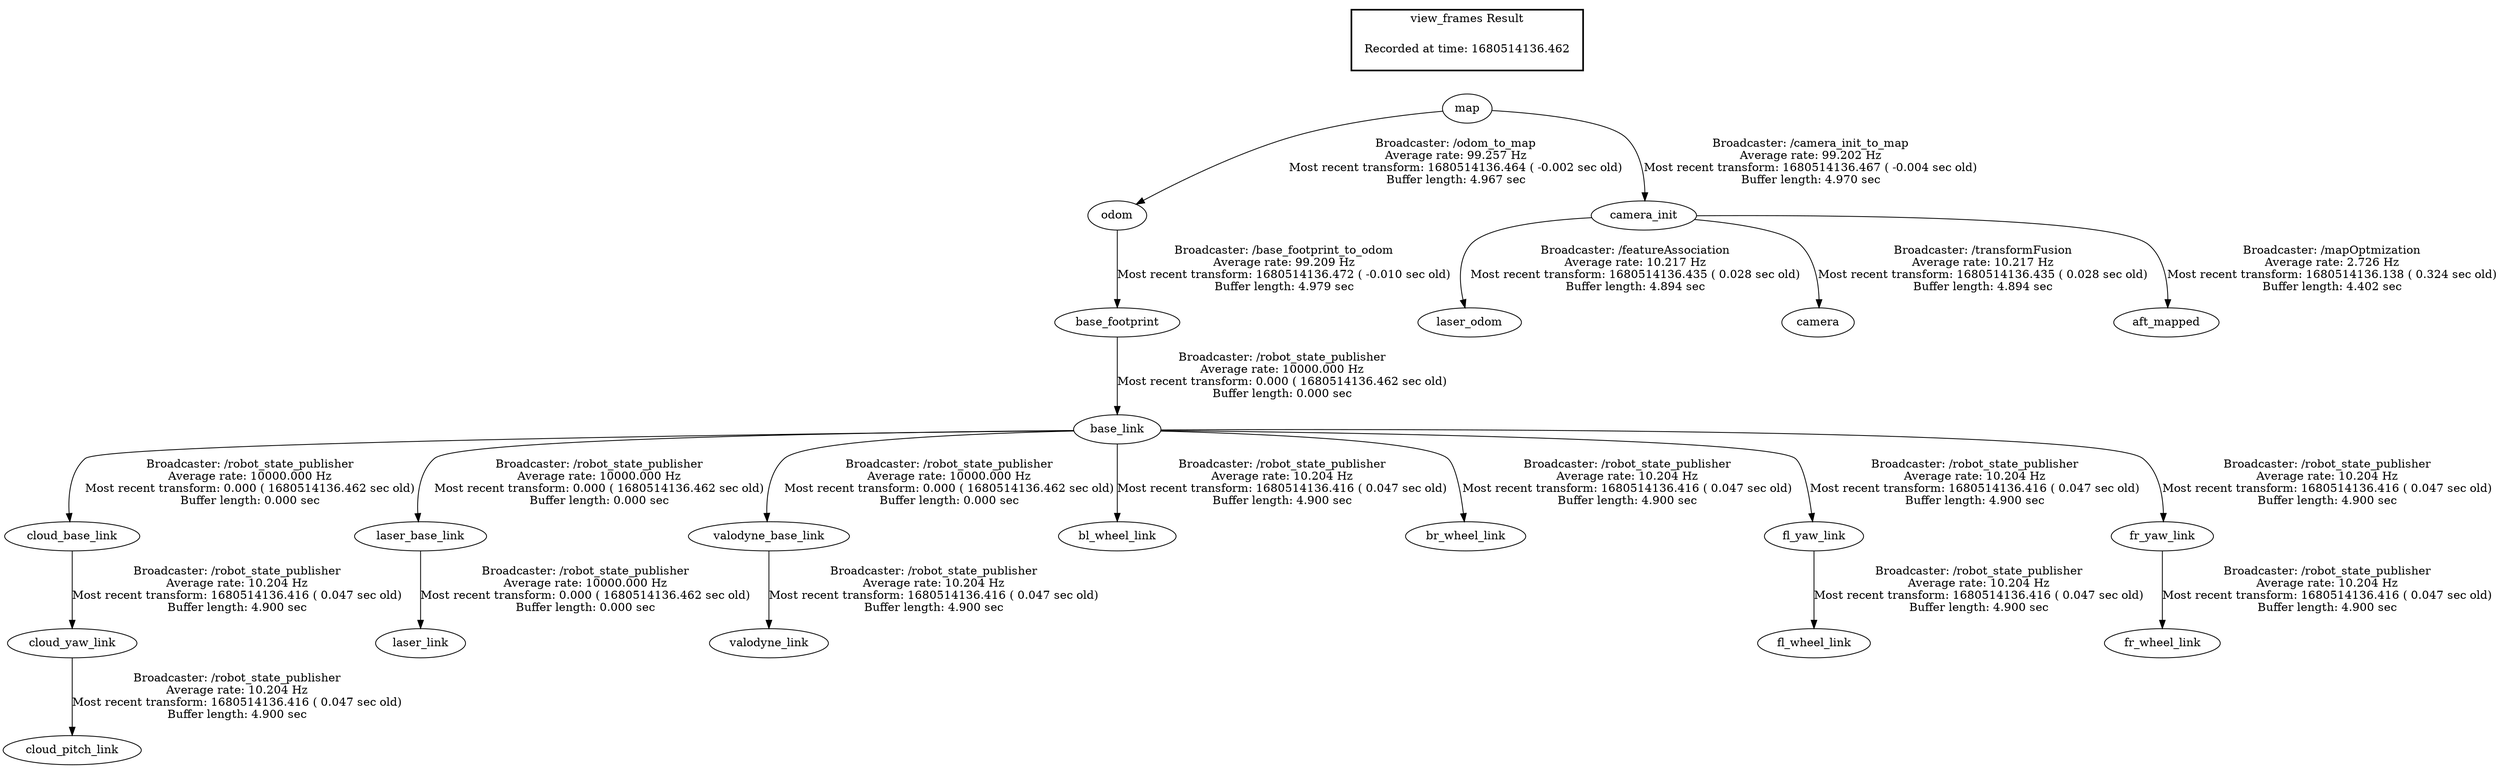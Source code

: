 digraph G {
"base_footprint" -> "base_link"[label="Broadcaster: /robot_state_publisher\nAverage rate: 10000.000 Hz\nMost recent transform: 0.000 ( 1680514136.462 sec old)\nBuffer length: 0.000 sec\n"];
"odom" -> "base_footprint"[label="Broadcaster: /base_footprint_to_odom\nAverage rate: 99.209 Hz\nMost recent transform: 1680514136.472 ( -0.010 sec old)\nBuffer length: 4.979 sec\n"];
"base_link" -> "cloud_base_link"[label="Broadcaster: /robot_state_publisher\nAverage rate: 10000.000 Hz\nMost recent transform: 0.000 ( 1680514136.462 sec old)\nBuffer length: 0.000 sec\n"];
"base_link" -> "laser_base_link"[label="Broadcaster: /robot_state_publisher\nAverage rate: 10000.000 Hz\nMost recent transform: 0.000 ( 1680514136.462 sec old)\nBuffer length: 0.000 sec\n"];
"laser_base_link" -> "laser_link"[label="Broadcaster: /robot_state_publisher\nAverage rate: 10000.000 Hz\nMost recent transform: 0.000 ( 1680514136.462 sec old)\nBuffer length: 0.000 sec\n"];
"base_link" -> "valodyne_base_link"[label="Broadcaster: /robot_state_publisher\nAverage rate: 10000.000 Hz\nMost recent transform: 0.000 ( 1680514136.462 sec old)\nBuffer length: 0.000 sec\n"];
"map" -> "odom"[label="Broadcaster: /odom_to_map\nAverage rate: 99.257 Hz\nMost recent transform: 1680514136.464 ( -0.002 sec old)\nBuffer length: 4.967 sec\n"];
"map" -> "camera_init"[label="Broadcaster: /camera_init_to_map\nAverage rate: 99.202 Hz\nMost recent transform: 1680514136.467 ( -0.004 sec old)\nBuffer length: 4.970 sec\n"];
"base_link" -> "bl_wheel_link"[label="Broadcaster: /robot_state_publisher\nAverage rate: 10.204 Hz\nMost recent transform: 1680514136.416 ( 0.047 sec old)\nBuffer length: 4.900 sec\n"];
"base_link" -> "br_wheel_link"[label="Broadcaster: /robot_state_publisher\nAverage rate: 10.204 Hz\nMost recent transform: 1680514136.416 ( 0.047 sec old)\nBuffer length: 4.900 sec\n"];
"cloud_yaw_link" -> "cloud_pitch_link"[label="Broadcaster: /robot_state_publisher\nAverage rate: 10.204 Hz\nMost recent transform: 1680514136.416 ( 0.047 sec old)\nBuffer length: 4.900 sec\n"];
"cloud_base_link" -> "cloud_yaw_link"[label="Broadcaster: /robot_state_publisher\nAverage rate: 10.204 Hz\nMost recent transform: 1680514136.416 ( 0.047 sec old)\nBuffer length: 4.900 sec\n"];
"fl_yaw_link" -> "fl_wheel_link"[label="Broadcaster: /robot_state_publisher\nAverage rate: 10.204 Hz\nMost recent transform: 1680514136.416 ( 0.047 sec old)\nBuffer length: 4.900 sec\n"];
"base_link" -> "fl_yaw_link"[label="Broadcaster: /robot_state_publisher\nAverage rate: 10.204 Hz\nMost recent transform: 1680514136.416 ( 0.047 sec old)\nBuffer length: 4.900 sec\n"];
"fr_yaw_link" -> "fr_wheel_link"[label="Broadcaster: /robot_state_publisher\nAverage rate: 10.204 Hz\nMost recent transform: 1680514136.416 ( 0.047 sec old)\nBuffer length: 4.900 sec\n"];
"base_link" -> "fr_yaw_link"[label="Broadcaster: /robot_state_publisher\nAverage rate: 10.204 Hz\nMost recent transform: 1680514136.416 ( 0.047 sec old)\nBuffer length: 4.900 sec\n"];
"valodyne_base_link" -> "valodyne_link"[label="Broadcaster: /robot_state_publisher\nAverage rate: 10.204 Hz\nMost recent transform: 1680514136.416 ( 0.047 sec old)\nBuffer length: 4.900 sec\n"];
"camera_init" -> "laser_odom"[label="Broadcaster: /featureAssociation\nAverage rate: 10.217 Hz\nMost recent transform: 1680514136.435 ( 0.028 sec old)\nBuffer length: 4.894 sec\n"];
"camera_init" -> "camera"[label="Broadcaster: /transformFusion\nAverage rate: 10.217 Hz\nMost recent transform: 1680514136.435 ( 0.028 sec old)\nBuffer length: 4.894 sec\n"];
"camera_init" -> "aft_mapped"[label="Broadcaster: /mapOptmization\nAverage rate: 2.726 Hz\nMost recent transform: 1680514136.138 ( 0.324 sec old)\nBuffer length: 4.402 sec\n"];
edge [style=invis];
 subgraph cluster_legend { style=bold; color=black; label ="view_frames Result";
"Recorded at time: 1680514136.462"[ shape=plaintext ] ;
 }->"map";
}